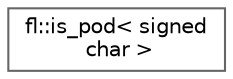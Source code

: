 digraph "Graphical Class Hierarchy"
{
 // LATEX_PDF_SIZE
  bgcolor="transparent";
  edge [fontname=Helvetica,fontsize=10,labelfontname=Helvetica,labelfontsize=10];
  node [fontname=Helvetica,fontsize=10,shape=box,height=0.2,width=0.4];
  rankdir="LR";
  Node0 [id="Node000000",label="fl::is_pod\< signed\l char \>",height=0.2,width=0.4,color="grey40", fillcolor="white", style="filled",URL="$db/d8a/structfl_1_1is__pod_3_01signed_01char_01_4.html",tooltip=" "];
}
